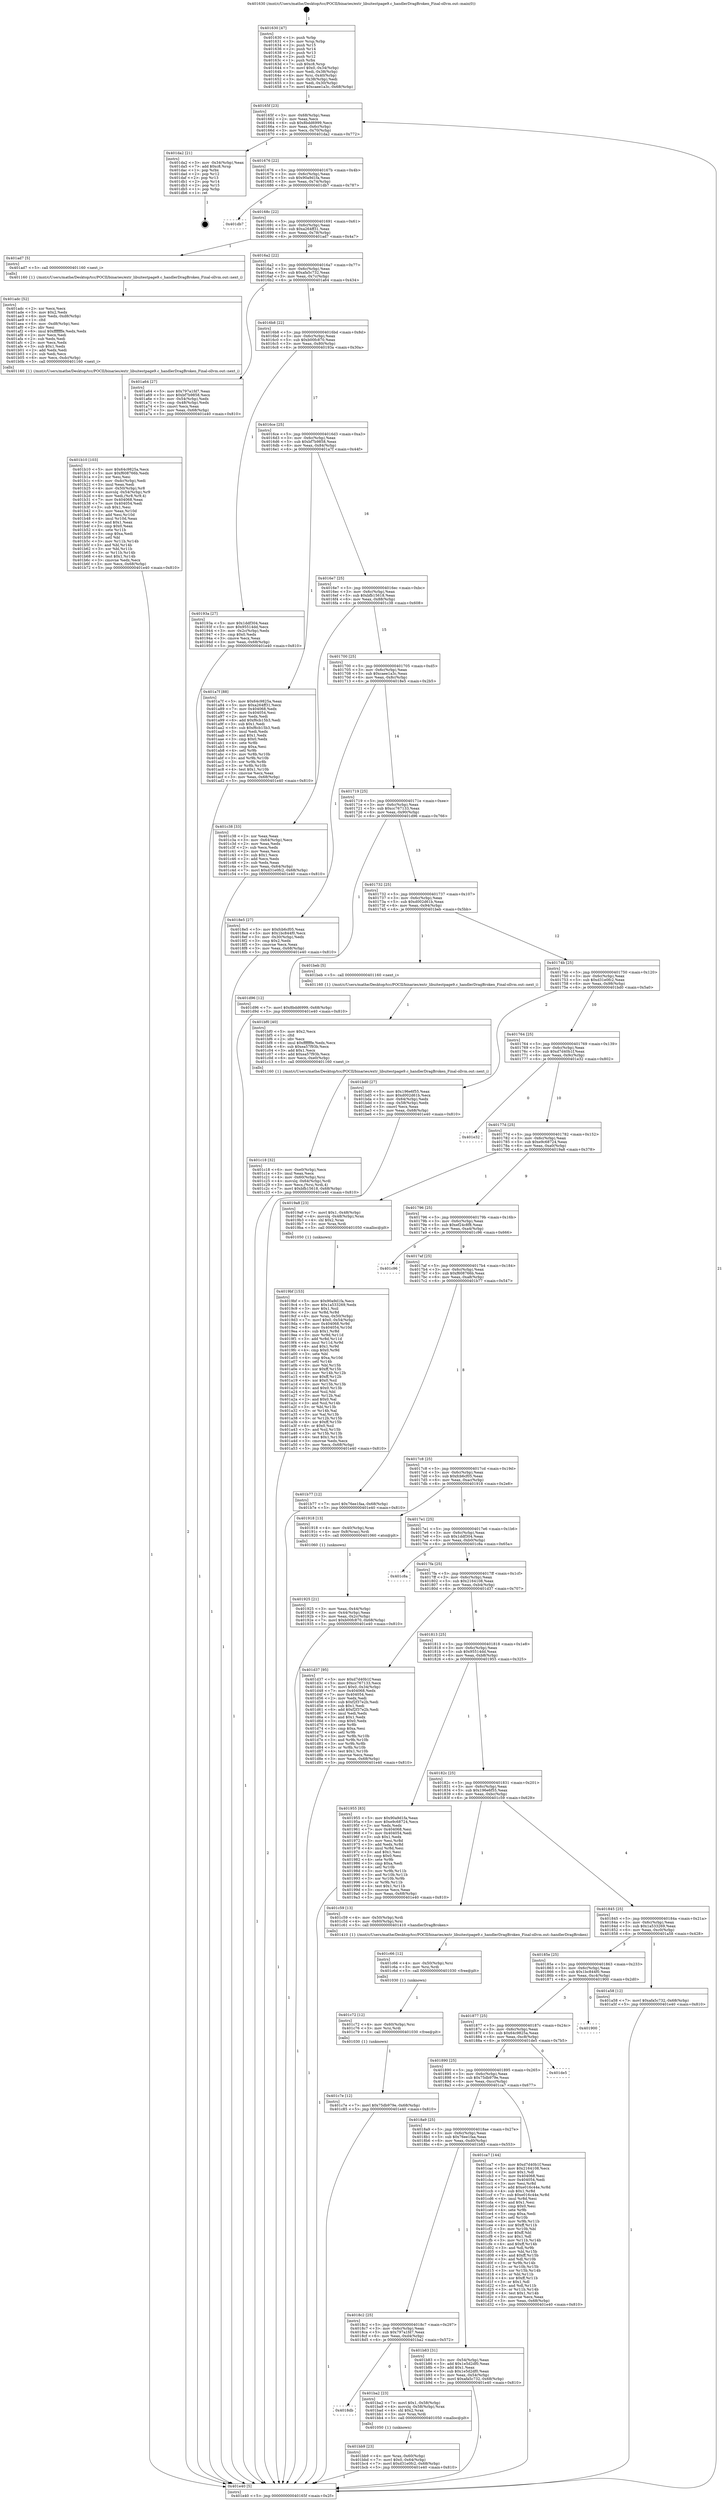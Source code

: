 digraph "0x401630" {
  label = "0x401630 (/mnt/c/Users/mathe/Desktop/tcc/POCII/binaries/extr_libuitestpage9.c_handlerDragBroken_Final-ollvm.out::main(0))"
  labelloc = "t"
  node[shape=record]

  Entry [label="",width=0.3,height=0.3,shape=circle,fillcolor=black,style=filled]
  "0x40165f" [label="{
     0x40165f [23]\l
     | [instrs]\l
     &nbsp;&nbsp;0x40165f \<+3\>: mov -0x68(%rbp),%eax\l
     &nbsp;&nbsp;0x401662 \<+2\>: mov %eax,%ecx\l
     &nbsp;&nbsp;0x401664 \<+6\>: sub $0x8bdd6999,%ecx\l
     &nbsp;&nbsp;0x40166a \<+3\>: mov %eax,-0x6c(%rbp)\l
     &nbsp;&nbsp;0x40166d \<+3\>: mov %ecx,-0x70(%rbp)\l
     &nbsp;&nbsp;0x401670 \<+6\>: je 0000000000401da2 \<main+0x772\>\l
  }"]
  "0x401da2" [label="{
     0x401da2 [21]\l
     | [instrs]\l
     &nbsp;&nbsp;0x401da2 \<+3\>: mov -0x34(%rbp),%eax\l
     &nbsp;&nbsp;0x401da5 \<+7\>: add $0xc8,%rsp\l
     &nbsp;&nbsp;0x401dac \<+1\>: pop %rbx\l
     &nbsp;&nbsp;0x401dad \<+2\>: pop %r12\l
     &nbsp;&nbsp;0x401daf \<+2\>: pop %r13\l
     &nbsp;&nbsp;0x401db1 \<+2\>: pop %r14\l
     &nbsp;&nbsp;0x401db3 \<+2\>: pop %r15\l
     &nbsp;&nbsp;0x401db5 \<+1\>: pop %rbp\l
     &nbsp;&nbsp;0x401db6 \<+1\>: ret\l
  }"]
  "0x401676" [label="{
     0x401676 [22]\l
     | [instrs]\l
     &nbsp;&nbsp;0x401676 \<+5\>: jmp 000000000040167b \<main+0x4b\>\l
     &nbsp;&nbsp;0x40167b \<+3\>: mov -0x6c(%rbp),%eax\l
     &nbsp;&nbsp;0x40167e \<+5\>: sub $0x90a9d1fa,%eax\l
     &nbsp;&nbsp;0x401683 \<+3\>: mov %eax,-0x74(%rbp)\l
     &nbsp;&nbsp;0x401686 \<+6\>: je 0000000000401db7 \<main+0x787\>\l
  }"]
  Exit [label="",width=0.3,height=0.3,shape=circle,fillcolor=black,style=filled,peripheries=2]
  "0x401db7" [label="{
     0x401db7\l
  }", style=dashed]
  "0x40168c" [label="{
     0x40168c [22]\l
     | [instrs]\l
     &nbsp;&nbsp;0x40168c \<+5\>: jmp 0000000000401691 \<main+0x61\>\l
     &nbsp;&nbsp;0x401691 \<+3\>: mov -0x6c(%rbp),%eax\l
     &nbsp;&nbsp;0x401694 \<+5\>: sub $0xa264ff31,%eax\l
     &nbsp;&nbsp;0x401699 \<+3\>: mov %eax,-0x78(%rbp)\l
     &nbsp;&nbsp;0x40169c \<+6\>: je 0000000000401ad7 \<main+0x4a7\>\l
  }"]
  "0x401c7e" [label="{
     0x401c7e [12]\l
     | [instrs]\l
     &nbsp;&nbsp;0x401c7e \<+7\>: movl $0x75db979e,-0x68(%rbp)\l
     &nbsp;&nbsp;0x401c85 \<+5\>: jmp 0000000000401e40 \<main+0x810\>\l
  }"]
  "0x401ad7" [label="{
     0x401ad7 [5]\l
     | [instrs]\l
     &nbsp;&nbsp;0x401ad7 \<+5\>: call 0000000000401160 \<next_i\>\l
     | [calls]\l
     &nbsp;&nbsp;0x401160 \{1\} (/mnt/c/Users/mathe/Desktop/tcc/POCII/binaries/extr_libuitestpage9.c_handlerDragBroken_Final-ollvm.out::next_i)\l
  }"]
  "0x4016a2" [label="{
     0x4016a2 [22]\l
     | [instrs]\l
     &nbsp;&nbsp;0x4016a2 \<+5\>: jmp 00000000004016a7 \<main+0x77\>\l
     &nbsp;&nbsp;0x4016a7 \<+3\>: mov -0x6c(%rbp),%eax\l
     &nbsp;&nbsp;0x4016aa \<+5\>: sub $0xafa5c732,%eax\l
     &nbsp;&nbsp;0x4016af \<+3\>: mov %eax,-0x7c(%rbp)\l
     &nbsp;&nbsp;0x4016b2 \<+6\>: je 0000000000401a64 \<main+0x434\>\l
  }"]
  "0x401c72" [label="{
     0x401c72 [12]\l
     | [instrs]\l
     &nbsp;&nbsp;0x401c72 \<+4\>: mov -0x60(%rbp),%rsi\l
     &nbsp;&nbsp;0x401c76 \<+3\>: mov %rsi,%rdi\l
     &nbsp;&nbsp;0x401c79 \<+5\>: call 0000000000401030 \<free@plt\>\l
     | [calls]\l
     &nbsp;&nbsp;0x401030 \{1\} (unknown)\l
  }"]
  "0x401a64" [label="{
     0x401a64 [27]\l
     | [instrs]\l
     &nbsp;&nbsp;0x401a64 \<+5\>: mov $0x797a1fd7,%eax\l
     &nbsp;&nbsp;0x401a69 \<+5\>: mov $0xbf7b9858,%ecx\l
     &nbsp;&nbsp;0x401a6e \<+3\>: mov -0x54(%rbp),%edx\l
     &nbsp;&nbsp;0x401a71 \<+3\>: cmp -0x48(%rbp),%edx\l
     &nbsp;&nbsp;0x401a74 \<+3\>: cmovl %ecx,%eax\l
     &nbsp;&nbsp;0x401a77 \<+3\>: mov %eax,-0x68(%rbp)\l
     &nbsp;&nbsp;0x401a7a \<+5\>: jmp 0000000000401e40 \<main+0x810\>\l
  }"]
  "0x4016b8" [label="{
     0x4016b8 [22]\l
     | [instrs]\l
     &nbsp;&nbsp;0x4016b8 \<+5\>: jmp 00000000004016bd \<main+0x8d\>\l
     &nbsp;&nbsp;0x4016bd \<+3\>: mov -0x6c(%rbp),%eax\l
     &nbsp;&nbsp;0x4016c0 \<+5\>: sub $0xb00fc870,%eax\l
     &nbsp;&nbsp;0x4016c5 \<+3\>: mov %eax,-0x80(%rbp)\l
     &nbsp;&nbsp;0x4016c8 \<+6\>: je 000000000040193a \<main+0x30a\>\l
  }"]
  "0x401c66" [label="{
     0x401c66 [12]\l
     | [instrs]\l
     &nbsp;&nbsp;0x401c66 \<+4\>: mov -0x50(%rbp),%rsi\l
     &nbsp;&nbsp;0x401c6a \<+3\>: mov %rsi,%rdi\l
     &nbsp;&nbsp;0x401c6d \<+5\>: call 0000000000401030 \<free@plt\>\l
     | [calls]\l
     &nbsp;&nbsp;0x401030 \{1\} (unknown)\l
  }"]
  "0x40193a" [label="{
     0x40193a [27]\l
     | [instrs]\l
     &nbsp;&nbsp;0x40193a \<+5\>: mov $0x1ddf304,%eax\l
     &nbsp;&nbsp;0x40193f \<+5\>: mov $0x95514dd,%ecx\l
     &nbsp;&nbsp;0x401944 \<+3\>: mov -0x2c(%rbp),%edx\l
     &nbsp;&nbsp;0x401947 \<+3\>: cmp $0x0,%edx\l
     &nbsp;&nbsp;0x40194a \<+3\>: cmove %ecx,%eax\l
     &nbsp;&nbsp;0x40194d \<+3\>: mov %eax,-0x68(%rbp)\l
     &nbsp;&nbsp;0x401950 \<+5\>: jmp 0000000000401e40 \<main+0x810\>\l
  }"]
  "0x4016ce" [label="{
     0x4016ce [25]\l
     | [instrs]\l
     &nbsp;&nbsp;0x4016ce \<+5\>: jmp 00000000004016d3 \<main+0xa3\>\l
     &nbsp;&nbsp;0x4016d3 \<+3\>: mov -0x6c(%rbp),%eax\l
     &nbsp;&nbsp;0x4016d6 \<+5\>: sub $0xbf7b9858,%eax\l
     &nbsp;&nbsp;0x4016db \<+6\>: mov %eax,-0x84(%rbp)\l
     &nbsp;&nbsp;0x4016e1 \<+6\>: je 0000000000401a7f \<main+0x44f\>\l
  }"]
  "0x401c18" [label="{
     0x401c18 [32]\l
     | [instrs]\l
     &nbsp;&nbsp;0x401c18 \<+6\>: mov -0xe0(%rbp),%ecx\l
     &nbsp;&nbsp;0x401c1e \<+3\>: imul %eax,%ecx\l
     &nbsp;&nbsp;0x401c21 \<+4\>: mov -0x60(%rbp),%rsi\l
     &nbsp;&nbsp;0x401c25 \<+4\>: movslq -0x64(%rbp),%rdi\l
     &nbsp;&nbsp;0x401c29 \<+3\>: mov %ecx,(%rsi,%rdi,4)\l
     &nbsp;&nbsp;0x401c2c \<+7\>: movl $0xbfb15618,-0x68(%rbp)\l
     &nbsp;&nbsp;0x401c33 \<+5\>: jmp 0000000000401e40 \<main+0x810\>\l
  }"]
  "0x401a7f" [label="{
     0x401a7f [88]\l
     | [instrs]\l
     &nbsp;&nbsp;0x401a7f \<+5\>: mov $0x64c9825a,%eax\l
     &nbsp;&nbsp;0x401a84 \<+5\>: mov $0xa264ff31,%ecx\l
     &nbsp;&nbsp;0x401a89 \<+7\>: mov 0x404068,%edx\l
     &nbsp;&nbsp;0x401a90 \<+7\>: mov 0x404054,%esi\l
     &nbsp;&nbsp;0x401a97 \<+2\>: mov %edx,%edi\l
     &nbsp;&nbsp;0x401a99 \<+6\>: add $0xf6cb15b3,%edi\l
     &nbsp;&nbsp;0x401a9f \<+3\>: sub $0x1,%edi\l
     &nbsp;&nbsp;0x401aa2 \<+6\>: sub $0xf6cb15b3,%edi\l
     &nbsp;&nbsp;0x401aa8 \<+3\>: imul %edi,%edx\l
     &nbsp;&nbsp;0x401aab \<+3\>: and $0x1,%edx\l
     &nbsp;&nbsp;0x401aae \<+3\>: cmp $0x0,%edx\l
     &nbsp;&nbsp;0x401ab1 \<+4\>: sete %r8b\l
     &nbsp;&nbsp;0x401ab5 \<+3\>: cmp $0xa,%esi\l
     &nbsp;&nbsp;0x401ab8 \<+4\>: setl %r9b\l
     &nbsp;&nbsp;0x401abc \<+3\>: mov %r8b,%r10b\l
     &nbsp;&nbsp;0x401abf \<+3\>: and %r9b,%r10b\l
     &nbsp;&nbsp;0x401ac2 \<+3\>: xor %r9b,%r8b\l
     &nbsp;&nbsp;0x401ac5 \<+3\>: or %r8b,%r10b\l
     &nbsp;&nbsp;0x401ac8 \<+4\>: test $0x1,%r10b\l
     &nbsp;&nbsp;0x401acc \<+3\>: cmovne %ecx,%eax\l
     &nbsp;&nbsp;0x401acf \<+3\>: mov %eax,-0x68(%rbp)\l
     &nbsp;&nbsp;0x401ad2 \<+5\>: jmp 0000000000401e40 \<main+0x810\>\l
  }"]
  "0x4016e7" [label="{
     0x4016e7 [25]\l
     | [instrs]\l
     &nbsp;&nbsp;0x4016e7 \<+5\>: jmp 00000000004016ec \<main+0xbc\>\l
     &nbsp;&nbsp;0x4016ec \<+3\>: mov -0x6c(%rbp),%eax\l
     &nbsp;&nbsp;0x4016ef \<+5\>: sub $0xbfb15618,%eax\l
     &nbsp;&nbsp;0x4016f4 \<+6\>: mov %eax,-0x88(%rbp)\l
     &nbsp;&nbsp;0x4016fa \<+6\>: je 0000000000401c38 \<main+0x608\>\l
  }"]
  "0x401bf0" [label="{
     0x401bf0 [40]\l
     | [instrs]\l
     &nbsp;&nbsp;0x401bf0 \<+5\>: mov $0x2,%ecx\l
     &nbsp;&nbsp;0x401bf5 \<+1\>: cltd\l
     &nbsp;&nbsp;0x401bf6 \<+2\>: idiv %ecx\l
     &nbsp;&nbsp;0x401bf8 \<+6\>: imul $0xfffffffe,%edx,%ecx\l
     &nbsp;&nbsp;0x401bfe \<+6\>: sub $0xea57f93b,%ecx\l
     &nbsp;&nbsp;0x401c04 \<+3\>: add $0x1,%ecx\l
     &nbsp;&nbsp;0x401c07 \<+6\>: add $0xea57f93b,%ecx\l
     &nbsp;&nbsp;0x401c0d \<+6\>: mov %ecx,-0xe0(%rbp)\l
     &nbsp;&nbsp;0x401c13 \<+5\>: call 0000000000401160 \<next_i\>\l
     | [calls]\l
     &nbsp;&nbsp;0x401160 \{1\} (/mnt/c/Users/mathe/Desktop/tcc/POCII/binaries/extr_libuitestpage9.c_handlerDragBroken_Final-ollvm.out::next_i)\l
  }"]
  "0x401c38" [label="{
     0x401c38 [33]\l
     | [instrs]\l
     &nbsp;&nbsp;0x401c38 \<+2\>: xor %eax,%eax\l
     &nbsp;&nbsp;0x401c3a \<+3\>: mov -0x64(%rbp),%ecx\l
     &nbsp;&nbsp;0x401c3d \<+2\>: mov %eax,%edx\l
     &nbsp;&nbsp;0x401c3f \<+2\>: sub %ecx,%edx\l
     &nbsp;&nbsp;0x401c41 \<+2\>: mov %eax,%ecx\l
     &nbsp;&nbsp;0x401c43 \<+3\>: sub $0x1,%ecx\l
     &nbsp;&nbsp;0x401c46 \<+2\>: add %ecx,%edx\l
     &nbsp;&nbsp;0x401c48 \<+2\>: sub %edx,%eax\l
     &nbsp;&nbsp;0x401c4a \<+3\>: mov %eax,-0x64(%rbp)\l
     &nbsp;&nbsp;0x401c4d \<+7\>: movl $0xd31e0fc2,-0x68(%rbp)\l
     &nbsp;&nbsp;0x401c54 \<+5\>: jmp 0000000000401e40 \<main+0x810\>\l
  }"]
  "0x401700" [label="{
     0x401700 [25]\l
     | [instrs]\l
     &nbsp;&nbsp;0x401700 \<+5\>: jmp 0000000000401705 \<main+0xd5\>\l
     &nbsp;&nbsp;0x401705 \<+3\>: mov -0x6c(%rbp),%eax\l
     &nbsp;&nbsp;0x401708 \<+5\>: sub $0xcaee1a3c,%eax\l
     &nbsp;&nbsp;0x40170d \<+6\>: mov %eax,-0x8c(%rbp)\l
     &nbsp;&nbsp;0x401713 \<+6\>: je 00000000004018e5 \<main+0x2b5\>\l
  }"]
  "0x401bb9" [label="{
     0x401bb9 [23]\l
     | [instrs]\l
     &nbsp;&nbsp;0x401bb9 \<+4\>: mov %rax,-0x60(%rbp)\l
     &nbsp;&nbsp;0x401bbd \<+7\>: movl $0x0,-0x64(%rbp)\l
     &nbsp;&nbsp;0x401bc4 \<+7\>: movl $0xd31e0fc2,-0x68(%rbp)\l
     &nbsp;&nbsp;0x401bcb \<+5\>: jmp 0000000000401e40 \<main+0x810\>\l
  }"]
  "0x4018e5" [label="{
     0x4018e5 [27]\l
     | [instrs]\l
     &nbsp;&nbsp;0x4018e5 \<+5\>: mov $0xfcb6cf05,%eax\l
     &nbsp;&nbsp;0x4018ea \<+5\>: mov $0x1bc844f0,%ecx\l
     &nbsp;&nbsp;0x4018ef \<+3\>: mov -0x30(%rbp),%edx\l
     &nbsp;&nbsp;0x4018f2 \<+3\>: cmp $0x2,%edx\l
     &nbsp;&nbsp;0x4018f5 \<+3\>: cmovne %ecx,%eax\l
     &nbsp;&nbsp;0x4018f8 \<+3\>: mov %eax,-0x68(%rbp)\l
     &nbsp;&nbsp;0x4018fb \<+5\>: jmp 0000000000401e40 \<main+0x810\>\l
  }"]
  "0x401719" [label="{
     0x401719 [25]\l
     | [instrs]\l
     &nbsp;&nbsp;0x401719 \<+5\>: jmp 000000000040171e \<main+0xee\>\l
     &nbsp;&nbsp;0x40171e \<+3\>: mov -0x6c(%rbp),%eax\l
     &nbsp;&nbsp;0x401721 \<+5\>: sub $0xcc767133,%eax\l
     &nbsp;&nbsp;0x401726 \<+6\>: mov %eax,-0x90(%rbp)\l
     &nbsp;&nbsp;0x40172c \<+6\>: je 0000000000401d96 \<main+0x766\>\l
  }"]
  "0x401e40" [label="{
     0x401e40 [5]\l
     | [instrs]\l
     &nbsp;&nbsp;0x401e40 \<+5\>: jmp 000000000040165f \<main+0x2f\>\l
  }"]
  "0x401630" [label="{
     0x401630 [47]\l
     | [instrs]\l
     &nbsp;&nbsp;0x401630 \<+1\>: push %rbp\l
     &nbsp;&nbsp;0x401631 \<+3\>: mov %rsp,%rbp\l
     &nbsp;&nbsp;0x401634 \<+2\>: push %r15\l
     &nbsp;&nbsp;0x401636 \<+2\>: push %r14\l
     &nbsp;&nbsp;0x401638 \<+2\>: push %r13\l
     &nbsp;&nbsp;0x40163a \<+2\>: push %r12\l
     &nbsp;&nbsp;0x40163c \<+1\>: push %rbx\l
     &nbsp;&nbsp;0x40163d \<+7\>: sub $0xc8,%rsp\l
     &nbsp;&nbsp;0x401644 \<+7\>: movl $0x0,-0x34(%rbp)\l
     &nbsp;&nbsp;0x40164b \<+3\>: mov %edi,-0x38(%rbp)\l
     &nbsp;&nbsp;0x40164e \<+4\>: mov %rsi,-0x40(%rbp)\l
     &nbsp;&nbsp;0x401652 \<+3\>: mov -0x38(%rbp),%edi\l
     &nbsp;&nbsp;0x401655 \<+3\>: mov %edi,-0x30(%rbp)\l
     &nbsp;&nbsp;0x401658 \<+7\>: movl $0xcaee1a3c,-0x68(%rbp)\l
  }"]
  "0x4018db" [label="{
     0x4018db\l
  }", style=dashed]
  "0x401d96" [label="{
     0x401d96 [12]\l
     | [instrs]\l
     &nbsp;&nbsp;0x401d96 \<+7\>: movl $0x8bdd6999,-0x68(%rbp)\l
     &nbsp;&nbsp;0x401d9d \<+5\>: jmp 0000000000401e40 \<main+0x810\>\l
  }"]
  "0x401732" [label="{
     0x401732 [25]\l
     | [instrs]\l
     &nbsp;&nbsp;0x401732 \<+5\>: jmp 0000000000401737 \<main+0x107\>\l
     &nbsp;&nbsp;0x401737 \<+3\>: mov -0x6c(%rbp),%eax\l
     &nbsp;&nbsp;0x40173a \<+5\>: sub $0xd002d61b,%eax\l
     &nbsp;&nbsp;0x40173f \<+6\>: mov %eax,-0x94(%rbp)\l
     &nbsp;&nbsp;0x401745 \<+6\>: je 0000000000401beb \<main+0x5bb\>\l
  }"]
  "0x401ba2" [label="{
     0x401ba2 [23]\l
     | [instrs]\l
     &nbsp;&nbsp;0x401ba2 \<+7\>: movl $0x1,-0x58(%rbp)\l
     &nbsp;&nbsp;0x401ba9 \<+4\>: movslq -0x58(%rbp),%rax\l
     &nbsp;&nbsp;0x401bad \<+4\>: shl $0x2,%rax\l
     &nbsp;&nbsp;0x401bb1 \<+3\>: mov %rax,%rdi\l
     &nbsp;&nbsp;0x401bb4 \<+5\>: call 0000000000401050 \<malloc@plt\>\l
     | [calls]\l
     &nbsp;&nbsp;0x401050 \{1\} (unknown)\l
  }"]
  "0x401beb" [label="{
     0x401beb [5]\l
     | [instrs]\l
     &nbsp;&nbsp;0x401beb \<+5\>: call 0000000000401160 \<next_i\>\l
     | [calls]\l
     &nbsp;&nbsp;0x401160 \{1\} (/mnt/c/Users/mathe/Desktop/tcc/POCII/binaries/extr_libuitestpage9.c_handlerDragBroken_Final-ollvm.out::next_i)\l
  }"]
  "0x40174b" [label="{
     0x40174b [25]\l
     | [instrs]\l
     &nbsp;&nbsp;0x40174b \<+5\>: jmp 0000000000401750 \<main+0x120\>\l
     &nbsp;&nbsp;0x401750 \<+3\>: mov -0x6c(%rbp),%eax\l
     &nbsp;&nbsp;0x401753 \<+5\>: sub $0xd31e0fc2,%eax\l
     &nbsp;&nbsp;0x401758 \<+6\>: mov %eax,-0x98(%rbp)\l
     &nbsp;&nbsp;0x40175e \<+6\>: je 0000000000401bd0 \<main+0x5a0\>\l
  }"]
  "0x4018c2" [label="{
     0x4018c2 [25]\l
     | [instrs]\l
     &nbsp;&nbsp;0x4018c2 \<+5\>: jmp 00000000004018c7 \<main+0x297\>\l
     &nbsp;&nbsp;0x4018c7 \<+3\>: mov -0x6c(%rbp),%eax\l
     &nbsp;&nbsp;0x4018ca \<+5\>: sub $0x797a1fd7,%eax\l
     &nbsp;&nbsp;0x4018cf \<+6\>: mov %eax,-0xd4(%rbp)\l
     &nbsp;&nbsp;0x4018d5 \<+6\>: je 0000000000401ba2 \<main+0x572\>\l
  }"]
  "0x401bd0" [label="{
     0x401bd0 [27]\l
     | [instrs]\l
     &nbsp;&nbsp;0x401bd0 \<+5\>: mov $0x196e6f55,%eax\l
     &nbsp;&nbsp;0x401bd5 \<+5\>: mov $0xd002d61b,%ecx\l
     &nbsp;&nbsp;0x401bda \<+3\>: mov -0x64(%rbp),%edx\l
     &nbsp;&nbsp;0x401bdd \<+3\>: cmp -0x58(%rbp),%edx\l
     &nbsp;&nbsp;0x401be0 \<+3\>: cmovl %ecx,%eax\l
     &nbsp;&nbsp;0x401be3 \<+3\>: mov %eax,-0x68(%rbp)\l
     &nbsp;&nbsp;0x401be6 \<+5\>: jmp 0000000000401e40 \<main+0x810\>\l
  }"]
  "0x401764" [label="{
     0x401764 [25]\l
     | [instrs]\l
     &nbsp;&nbsp;0x401764 \<+5\>: jmp 0000000000401769 \<main+0x139\>\l
     &nbsp;&nbsp;0x401769 \<+3\>: mov -0x6c(%rbp),%eax\l
     &nbsp;&nbsp;0x40176c \<+5\>: sub $0xd7d40b1f,%eax\l
     &nbsp;&nbsp;0x401771 \<+6\>: mov %eax,-0x9c(%rbp)\l
     &nbsp;&nbsp;0x401777 \<+6\>: je 0000000000401e32 \<main+0x802\>\l
  }"]
  "0x401b83" [label="{
     0x401b83 [31]\l
     | [instrs]\l
     &nbsp;&nbsp;0x401b83 \<+3\>: mov -0x54(%rbp),%eax\l
     &nbsp;&nbsp;0x401b86 \<+5\>: add $0x1e5d2df0,%eax\l
     &nbsp;&nbsp;0x401b8b \<+3\>: add $0x1,%eax\l
     &nbsp;&nbsp;0x401b8e \<+5\>: sub $0x1e5d2df0,%eax\l
     &nbsp;&nbsp;0x401b93 \<+3\>: mov %eax,-0x54(%rbp)\l
     &nbsp;&nbsp;0x401b96 \<+7\>: movl $0xafa5c732,-0x68(%rbp)\l
     &nbsp;&nbsp;0x401b9d \<+5\>: jmp 0000000000401e40 \<main+0x810\>\l
  }"]
  "0x401e32" [label="{
     0x401e32\l
  }", style=dashed]
  "0x40177d" [label="{
     0x40177d [25]\l
     | [instrs]\l
     &nbsp;&nbsp;0x40177d \<+5\>: jmp 0000000000401782 \<main+0x152\>\l
     &nbsp;&nbsp;0x401782 \<+3\>: mov -0x6c(%rbp),%eax\l
     &nbsp;&nbsp;0x401785 \<+5\>: sub $0xe9c68724,%eax\l
     &nbsp;&nbsp;0x40178a \<+6\>: mov %eax,-0xa0(%rbp)\l
     &nbsp;&nbsp;0x401790 \<+6\>: je 00000000004019a8 \<main+0x378\>\l
  }"]
  "0x4018a9" [label="{
     0x4018a9 [25]\l
     | [instrs]\l
     &nbsp;&nbsp;0x4018a9 \<+5\>: jmp 00000000004018ae \<main+0x27e\>\l
     &nbsp;&nbsp;0x4018ae \<+3\>: mov -0x6c(%rbp),%eax\l
     &nbsp;&nbsp;0x4018b1 \<+5\>: sub $0x76ee1faa,%eax\l
     &nbsp;&nbsp;0x4018b6 \<+6\>: mov %eax,-0xd0(%rbp)\l
     &nbsp;&nbsp;0x4018bc \<+6\>: je 0000000000401b83 \<main+0x553\>\l
  }"]
  "0x4019a8" [label="{
     0x4019a8 [23]\l
     | [instrs]\l
     &nbsp;&nbsp;0x4019a8 \<+7\>: movl $0x1,-0x48(%rbp)\l
     &nbsp;&nbsp;0x4019af \<+4\>: movslq -0x48(%rbp),%rax\l
     &nbsp;&nbsp;0x4019b3 \<+4\>: shl $0x2,%rax\l
     &nbsp;&nbsp;0x4019b7 \<+3\>: mov %rax,%rdi\l
     &nbsp;&nbsp;0x4019ba \<+5\>: call 0000000000401050 \<malloc@plt\>\l
     | [calls]\l
     &nbsp;&nbsp;0x401050 \{1\} (unknown)\l
  }"]
  "0x401796" [label="{
     0x401796 [25]\l
     | [instrs]\l
     &nbsp;&nbsp;0x401796 \<+5\>: jmp 000000000040179b \<main+0x16b\>\l
     &nbsp;&nbsp;0x40179b \<+3\>: mov -0x6c(%rbp),%eax\l
     &nbsp;&nbsp;0x40179e \<+5\>: sub $0xef24c8f8,%eax\l
     &nbsp;&nbsp;0x4017a3 \<+6\>: mov %eax,-0xa4(%rbp)\l
     &nbsp;&nbsp;0x4017a9 \<+6\>: je 0000000000401c96 \<main+0x666\>\l
  }"]
  "0x401ca7" [label="{
     0x401ca7 [144]\l
     | [instrs]\l
     &nbsp;&nbsp;0x401ca7 \<+5\>: mov $0xd7d40b1f,%eax\l
     &nbsp;&nbsp;0x401cac \<+5\>: mov $0x2164108,%ecx\l
     &nbsp;&nbsp;0x401cb1 \<+2\>: mov $0x1,%dl\l
     &nbsp;&nbsp;0x401cb3 \<+7\>: mov 0x404068,%esi\l
     &nbsp;&nbsp;0x401cba \<+7\>: mov 0x404054,%edi\l
     &nbsp;&nbsp;0x401cc1 \<+3\>: mov %esi,%r8d\l
     &nbsp;&nbsp;0x401cc4 \<+7\>: add $0xe016c44e,%r8d\l
     &nbsp;&nbsp;0x401ccb \<+4\>: sub $0x1,%r8d\l
     &nbsp;&nbsp;0x401ccf \<+7\>: sub $0xe016c44e,%r8d\l
     &nbsp;&nbsp;0x401cd6 \<+4\>: imul %r8d,%esi\l
     &nbsp;&nbsp;0x401cda \<+3\>: and $0x1,%esi\l
     &nbsp;&nbsp;0x401cdd \<+3\>: cmp $0x0,%esi\l
     &nbsp;&nbsp;0x401ce0 \<+4\>: sete %r9b\l
     &nbsp;&nbsp;0x401ce4 \<+3\>: cmp $0xa,%edi\l
     &nbsp;&nbsp;0x401ce7 \<+4\>: setl %r10b\l
     &nbsp;&nbsp;0x401ceb \<+3\>: mov %r9b,%r11b\l
     &nbsp;&nbsp;0x401cee \<+4\>: xor $0xff,%r11b\l
     &nbsp;&nbsp;0x401cf2 \<+3\>: mov %r10b,%bl\l
     &nbsp;&nbsp;0x401cf5 \<+3\>: xor $0xff,%bl\l
     &nbsp;&nbsp;0x401cf8 \<+3\>: xor $0x1,%dl\l
     &nbsp;&nbsp;0x401cfb \<+3\>: mov %r11b,%r14b\l
     &nbsp;&nbsp;0x401cfe \<+4\>: and $0xff,%r14b\l
     &nbsp;&nbsp;0x401d02 \<+3\>: and %dl,%r9b\l
     &nbsp;&nbsp;0x401d05 \<+3\>: mov %bl,%r15b\l
     &nbsp;&nbsp;0x401d08 \<+4\>: and $0xff,%r15b\l
     &nbsp;&nbsp;0x401d0c \<+3\>: and %dl,%r10b\l
     &nbsp;&nbsp;0x401d0f \<+3\>: or %r9b,%r14b\l
     &nbsp;&nbsp;0x401d12 \<+3\>: or %r10b,%r15b\l
     &nbsp;&nbsp;0x401d15 \<+3\>: xor %r15b,%r14b\l
     &nbsp;&nbsp;0x401d18 \<+3\>: or %bl,%r11b\l
     &nbsp;&nbsp;0x401d1b \<+4\>: xor $0xff,%r11b\l
     &nbsp;&nbsp;0x401d1f \<+3\>: or $0x1,%dl\l
     &nbsp;&nbsp;0x401d22 \<+3\>: and %dl,%r11b\l
     &nbsp;&nbsp;0x401d25 \<+3\>: or %r11b,%r14b\l
     &nbsp;&nbsp;0x401d28 \<+4\>: test $0x1,%r14b\l
     &nbsp;&nbsp;0x401d2c \<+3\>: cmovne %ecx,%eax\l
     &nbsp;&nbsp;0x401d2f \<+3\>: mov %eax,-0x68(%rbp)\l
     &nbsp;&nbsp;0x401d32 \<+5\>: jmp 0000000000401e40 \<main+0x810\>\l
  }"]
  "0x401c96" [label="{
     0x401c96\l
  }", style=dashed]
  "0x4017af" [label="{
     0x4017af [25]\l
     | [instrs]\l
     &nbsp;&nbsp;0x4017af \<+5\>: jmp 00000000004017b4 \<main+0x184\>\l
     &nbsp;&nbsp;0x4017b4 \<+3\>: mov -0x6c(%rbp),%eax\l
     &nbsp;&nbsp;0x4017b7 \<+5\>: sub $0xf608766b,%eax\l
     &nbsp;&nbsp;0x4017bc \<+6\>: mov %eax,-0xa8(%rbp)\l
     &nbsp;&nbsp;0x4017c2 \<+6\>: je 0000000000401b77 \<main+0x547\>\l
  }"]
  "0x401890" [label="{
     0x401890 [25]\l
     | [instrs]\l
     &nbsp;&nbsp;0x401890 \<+5\>: jmp 0000000000401895 \<main+0x265\>\l
     &nbsp;&nbsp;0x401895 \<+3\>: mov -0x6c(%rbp),%eax\l
     &nbsp;&nbsp;0x401898 \<+5\>: sub $0x75db979e,%eax\l
     &nbsp;&nbsp;0x40189d \<+6\>: mov %eax,-0xcc(%rbp)\l
     &nbsp;&nbsp;0x4018a3 \<+6\>: je 0000000000401ca7 \<main+0x677\>\l
  }"]
  "0x401b77" [label="{
     0x401b77 [12]\l
     | [instrs]\l
     &nbsp;&nbsp;0x401b77 \<+7\>: movl $0x76ee1faa,-0x68(%rbp)\l
     &nbsp;&nbsp;0x401b7e \<+5\>: jmp 0000000000401e40 \<main+0x810\>\l
  }"]
  "0x4017c8" [label="{
     0x4017c8 [25]\l
     | [instrs]\l
     &nbsp;&nbsp;0x4017c8 \<+5\>: jmp 00000000004017cd \<main+0x19d\>\l
     &nbsp;&nbsp;0x4017cd \<+3\>: mov -0x6c(%rbp),%eax\l
     &nbsp;&nbsp;0x4017d0 \<+5\>: sub $0xfcb6cf05,%eax\l
     &nbsp;&nbsp;0x4017d5 \<+6\>: mov %eax,-0xac(%rbp)\l
     &nbsp;&nbsp;0x4017db \<+6\>: je 0000000000401918 \<main+0x2e8\>\l
  }"]
  "0x401de5" [label="{
     0x401de5\l
  }", style=dashed]
  "0x401918" [label="{
     0x401918 [13]\l
     | [instrs]\l
     &nbsp;&nbsp;0x401918 \<+4\>: mov -0x40(%rbp),%rax\l
     &nbsp;&nbsp;0x40191c \<+4\>: mov 0x8(%rax),%rdi\l
     &nbsp;&nbsp;0x401920 \<+5\>: call 0000000000401060 \<atoi@plt\>\l
     | [calls]\l
     &nbsp;&nbsp;0x401060 \{1\} (unknown)\l
  }"]
  "0x4017e1" [label="{
     0x4017e1 [25]\l
     | [instrs]\l
     &nbsp;&nbsp;0x4017e1 \<+5\>: jmp 00000000004017e6 \<main+0x1b6\>\l
     &nbsp;&nbsp;0x4017e6 \<+3\>: mov -0x6c(%rbp),%eax\l
     &nbsp;&nbsp;0x4017e9 \<+5\>: sub $0x1ddf304,%eax\l
     &nbsp;&nbsp;0x4017ee \<+6\>: mov %eax,-0xb0(%rbp)\l
     &nbsp;&nbsp;0x4017f4 \<+6\>: je 0000000000401c8a \<main+0x65a\>\l
  }"]
  "0x401925" [label="{
     0x401925 [21]\l
     | [instrs]\l
     &nbsp;&nbsp;0x401925 \<+3\>: mov %eax,-0x44(%rbp)\l
     &nbsp;&nbsp;0x401928 \<+3\>: mov -0x44(%rbp),%eax\l
     &nbsp;&nbsp;0x40192b \<+3\>: mov %eax,-0x2c(%rbp)\l
     &nbsp;&nbsp;0x40192e \<+7\>: movl $0xb00fc870,-0x68(%rbp)\l
     &nbsp;&nbsp;0x401935 \<+5\>: jmp 0000000000401e40 \<main+0x810\>\l
  }"]
  "0x401877" [label="{
     0x401877 [25]\l
     | [instrs]\l
     &nbsp;&nbsp;0x401877 \<+5\>: jmp 000000000040187c \<main+0x24c\>\l
     &nbsp;&nbsp;0x40187c \<+3\>: mov -0x6c(%rbp),%eax\l
     &nbsp;&nbsp;0x40187f \<+5\>: sub $0x64c9825a,%eax\l
     &nbsp;&nbsp;0x401884 \<+6\>: mov %eax,-0xc8(%rbp)\l
     &nbsp;&nbsp;0x40188a \<+6\>: je 0000000000401de5 \<main+0x7b5\>\l
  }"]
  "0x401c8a" [label="{
     0x401c8a\l
  }", style=dashed]
  "0x4017fa" [label="{
     0x4017fa [25]\l
     | [instrs]\l
     &nbsp;&nbsp;0x4017fa \<+5\>: jmp 00000000004017ff \<main+0x1cf\>\l
     &nbsp;&nbsp;0x4017ff \<+3\>: mov -0x6c(%rbp),%eax\l
     &nbsp;&nbsp;0x401802 \<+5\>: sub $0x2164108,%eax\l
     &nbsp;&nbsp;0x401807 \<+6\>: mov %eax,-0xb4(%rbp)\l
     &nbsp;&nbsp;0x40180d \<+6\>: je 0000000000401d37 \<main+0x707\>\l
  }"]
  "0x401900" [label="{
     0x401900\l
  }", style=dashed]
  "0x401d37" [label="{
     0x401d37 [95]\l
     | [instrs]\l
     &nbsp;&nbsp;0x401d37 \<+5\>: mov $0xd7d40b1f,%eax\l
     &nbsp;&nbsp;0x401d3c \<+5\>: mov $0xcc767133,%ecx\l
     &nbsp;&nbsp;0x401d41 \<+7\>: movl $0x0,-0x34(%rbp)\l
     &nbsp;&nbsp;0x401d48 \<+7\>: mov 0x404068,%edx\l
     &nbsp;&nbsp;0x401d4f \<+7\>: mov 0x404054,%esi\l
     &nbsp;&nbsp;0x401d56 \<+2\>: mov %edx,%edi\l
     &nbsp;&nbsp;0x401d58 \<+6\>: sub $0xf2f37e2b,%edi\l
     &nbsp;&nbsp;0x401d5e \<+3\>: sub $0x1,%edi\l
     &nbsp;&nbsp;0x401d61 \<+6\>: add $0xf2f37e2b,%edi\l
     &nbsp;&nbsp;0x401d67 \<+3\>: imul %edi,%edx\l
     &nbsp;&nbsp;0x401d6a \<+3\>: and $0x1,%edx\l
     &nbsp;&nbsp;0x401d6d \<+3\>: cmp $0x0,%edx\l
     &nbsp;&nbsp;0x401d70 \<+4\>: sete %r8b\l
     &nbsp;&nbsp;0x401d74 \<+3\>: cmp $0xa,%esi\l
     &nbsp;&nbsp;0x401d77 \<+4\>: setl %r9b\l
     &nbsp;&nbsp;0x401d7b \<+3\>: mov %r8b,%r10b\l
     &nbsp;&nbsp;0x401d7e \<+3\>: and %r9b,%r10b\l
     &nbsp;&nbsp;0x401d81 \<+3\>: xor %r9b,%r8b\l
     &nbsp;&nbsp;0x401d84 \<+3\>: or %r8b,%r10b\l
     &nbsp;&nbsp;0x401d87 \<+4\>: test $0x1,%r10b\l
     &nbsp;&nbsp;0x401d8b \<+3\>: cmovne %ecx,%eax\l
     &nbsp;&nbsp;0x401d8e \<+3\>: mov %eax,-0x68(%rbp)\l
     &nbsp;&nbsp;0x401d91 \<+5\>: jmp 0000000000401e40 \<main+0x810\>\l
  }"]
  "0x401813" [label="{
     0x401813 [25]\l
     | [instrs]\l
     &nbsp;&nbsp;0x401813 \<+5\>: jmp 0000000000401818 \<main+0x1e8\>\l
     &nbsp;&nbsp;0x401818 \<+3\>: mov -0x6c(%rbp),%eax\l
     &nbsp;&nbsp;0x40181b \<+5\>: sub $0x95514dd,%eax\l
     &nbsp;&nbsp;0x401820 \<+6\>: mov %eax,-0xb8(%rbp)\l
     &nbsp;&nbsp;0x401826 \<+6\>: je 0000000000401955 \<main+0x325\>\l
  }"]
  "0x401b10" [label="{
     0x401b10 [103]\l
     | [instrs]\l
     &nbsp;&nbsp;0x401b10 \<+5\>: mov $0x64c9825a,%ecx\l
     &nbsp;&nbsp;0x401b15 \<+5\>: mov $0xf608766b,%edx\l
     &nbsp;&nbsp;0x401b1a \<+2\>: xor %esi,%esi\l
     &nbsp;&nbsp;0x401b1c \<+6\>: mov -0xdc(%rbp),%edi\l
     &nbsp;&nbsp;0x401b22 \<+3\>: imul %eax,%edi\l
     &nbsp;&nbsp;0x401b25 \<+4\>: mov -0x50(%rbp),%r8\l
     &nbsp;&nbsp;0x401b29 \<+4\>: movslq -0x54(%rbp),%r9\l
     &nbsp;&nbsp;0x401b2d \<+4\>: mov %edi,(%r8,%r9,4)\l
     &nbsp;&nbsp;0x401b31 \<+7\>: mov 0x404068,%eax\l
     &nbsp;&nbsp;0x401b38 \<+7\>: mov 0x404054,%edi\l
     &nbsp;&nbsp;0x401b3f \<+3\>: sub $0x1,%esi\l
     &nbsp;&nbsp;0x401b42 \<+3\>: mov %eax,%r10d\l
     &nbsp;&nbsp;0x401b45 \<+3\>: add %esi,%r10d\l
     &nbsp;&nbsp;0x401b48 \<+4\>: imul %r10d,%eax\l
     &nbsp;&nbsp;0x401b4c \<+3\>: and $0x1,%eax\l
     &nbsp;&nbsp;0x401b4f \<+3\>: cmp $0x0,%eax\l
     &nbsp;&nbsp;0x401b52 \<+4\>: sete %r11b\l
     &nbsp;&nbsp;0x401b56 \<+3\>: cmp $0xa,%edi\l
     &nbsp;&nbsp;0x401b59 \<+3\>: setl %bl\l
     &nbsp;&nbsp;0x401b5c \<+3\>: mov %r11b,%r14b\l
     &nbsp;&nbsp;0x401b5f \<+3\>: and %bl,%r14b\l
     &nbsp;&nbsp;0x401b62 \<+3\>: xor %bl,%r11b\l
     &nbsp;&nbsp;0x401b65 \<+3\>: or %r11b,%r14b\l
     &nbsp;&nbsp;0x401b68 \<+4\>: test $0x1,%r14b\l
     &nbsp;&nbsp;0x401b6c \<+3\>: cmovne %edx,%ecx\l
     &nbsp;&nbsp;0x401b6f \<+3\>: mov %ecx,-0x68(%rbp)\l
     &nbsp;&nbsp;0x401b72 \<+5\>: jmp 0000000000401e40 \<main+0x810\>\l
  }"]
  "0x401955" [label="{
     0x401955 [83]\l
     | [instrs]\l
     &nbsp;&nbsp;0x401955 \<+5\>: mov $0x90a9d1fa,%eax\l
     &nbsp;&nbsp;0x40195a \<+5\>: mov $0xe9c68724,%ecx\l
     &nbsp;&nbsp;0x40195f \<+2\>: xor %edx,%edx\l
     &nbsp;&nbsp;0x401961 \<+7\>: mov 0x404068,%esi\l
     &nbsp;&nbsp;0x401968 \<+7\>: mov 0x404054,%edi\l
     &nbsp;&nbsp;0x40196f \<+3\>: sub $0x1,%edx\l
     &nbsp;&nbsp;0x401972 \<+3\>: mov %esi,%r8d\l
     &nbsp;&nbsp;0x401975 \<+3\>: add %edx,%r8d\l
     &nbsp;&nbsp;0x401978 \<+4\>: imul %r8d,%esi\l
     &nbsp;&nbsp;0x40197c \<+3\>: and $0x1,%esi\l
     &nbsp;&nbsp;0x40197f \<+3\>: cmp $0x0,%esi\l
     &nbsp;&nbsp;0x401982 \<+4\>: sete %r9b\l
     &nbsp;&nbsp;0x401986 \<+3\>: cmp $0xa,%edi\l
     &nbsp;&nbsp;0x401989 \<+4\>: setl %r10b\l
     &nbsp;&nbsp;0x40198d \<+3\>: mov %r9b,%r11b\l
     &nbsp;&nbsp;0x401990 \<+3\>: and %r10b,%r11b\l
     &nbsp;&nbsp;0x401993 \<+3\>: xor %r10b,%r9b\l
     &nbsp;&nbsp;0x401996 \<+3\>: or %r9b,%r11b\l
     &nbsp;&nbsp;0x401999 \<+4\>: test $0x1,%r11b\l
     &nbsp;&nbsp;0x40199d \<+3\>: cmovne %ecx,%eax\l
     &nbsp;&nbsp;0x4019a0 \<+3\>: mov %eax,-0x68(%rbp)\l
     &nbsp;&nbsp;0x4019a3 \<+5\>: jmp 0000000000401e40 \<main+0x810\>\l
  }"]
  "0x40182c" [label="{
     0x40182c [25]\l
     | [instrs]\l
     &nbsp;&nbsp;0x40182c \<+5\>: jmp 0000000000401831 \<main+0x201\>\l
     &nbsp;&nbsp;0x401831 \<+3\>: mov -0x6c(%rbp),%eax\l
     &nbsp;&nbsp;0x401834 \<+5\>: sub $0x196e6f55,%eax\l
     &nbsp;&nbsp;0x401839 \<+6\>: mov %eax,-0xbc(%rbp)\l
     &nbsp;&nbsp;0x40183f \<+6\>: je 0000000000401c59 \<main+0x629\>\l
  }"]
  "0x4019bf" [label="{
     0x4019bf [153]\l
     | [instrs]\l
     &nbsp;&nbsp;0x4019bf \<+5\>: mov $0x90a9d1fa,%ecx\l
     &nbsp;&nbsp;0x4019c4 \<+5\>: mov $0x1a533269,%edx\l
     &nbsp;&nbsp;0x4019c9 \<+3\>: mov $0x1,%sil\l
     &nbsp;&nbsp;0x4019cc \<+3\>: xor %r8d,%r8d\l
     &nbsp;&nbsp;0x4019cf \<+4\>: mov %rax,-0x50(%rbp)\l
     &nbsp;&nbsp;0x4019d3 \<+7\>: movl $0x0,-0x54(%rbp)\l
     &nbsp;&nbsp;0x4019da \<+8\>: mov 0x404068,%r9d\l
     &nbsp;&nbsp;0x4019e2 \<+8\>: mov 0x404054,%r10d\l
     &nbsp;&nbsp;0x4019ea \<+4\>: sub $0x1,%r8d\l
     &nbsp;&nbsp;0x4019ee \<+3\>: mov %r9d,%r11d\l
     &nbsp;&nbsp;0x4019f1 \<+3\>: add %r8d,%r11d\l
     &nbsp;&nbsp;0x4019f4 \<+4\>: imul %r11d,%r9d\l
     &nbsp;&nbsp;0x4019f8 \<+4\>: and $0x1,%r9d\l
     &nbsp;&nbsp;0x4019fc \<+4\>: cmp $0x0,%r9d\l
     &nbsp;&nbsp;0x401a00 \<+3\>: sete %bl\l
     &nbsp;&nbsp;0x401a03 \<+4\>: cmp $0xa,%r10d\l
     &nbsp;&nbsp;0x401a07 \<+4\>: setl %r14b\l
     &nbsp;&nbsp;0x401a0b \<+3\>: mov %bl,%r15b\l
     &nbsp;&nbsp;0x401a0e \<+4\>: xor $0xff,%r15b\l
     &nbsp;&nbsp;0x401a12 \<+3\>: mov %r14b,%r12b\l
     &nbsp;&nbsp;0x401a15 \<+4\>: xor $0xff,%r12b\l
     &nbsp;&nbsp;0x401a19 \<+4\>: xor $0x0,%sil\l
     &nbsp;&nbsp;0x401a1d \<+3\>: mov %r15b,%r13b\l
     &nbsp;&nbsp;0x401a20 \<+4\>: and $0x0,%r13b\l
     &nbsp;&nbsp;0x401a24 \<+3\>: and %sil,%bl\l
     &nbsp;&nbsp;0x401a27 \<+3\>: mov %r12b,%al\l
     &nbsp;&nbsp;0x401a2a \<+2\>: and $0x0,%al\l
     &nbsp;&nbsp;0x401a2c \<+3\>: and %sil,%r14b\l
     &nbsp;&nbsp;0x401a2f \<+3\>: or %bl,%r13b\l
     &nbsp;&nbsp;0x401a32 \<+3\>: or %r14b,%al\l
     &nbsp;&nbsp;0x401a35 \<+3\>: xor %al,%r13b\l
     &nbsp;&nbsp;0x401a38 \<+3\>: or %r12b,%r15b\l
     &nbsp;&nbsp;0x401a3b \<+4\>: xor $0xff,%r15b\l
     &nbsp;&nbsp;0x401a3f \<+4\>: or $0x0,%sil\l
     &nbsp;&nbsp;0x401a43 \<+3\>: and %sil,%r15b\l
     &nbsp;&nbsp;0x401a46 \<+3\>: or %r15b,%r13b\l
     &nbsp;&nbsp;0x401a49 \<+4\>: test $0x1,%r13b\l
     &nbsp;&nbsp;0x401a4d \<+3\>: cmovne %edx,%ecx\l
     &nbsp;&nbsp;0x401a50 \<+3\>: mov %ecx,-0x68(%rbp)\l
     &nbsp;&nbsp;0x401a53 \<+5\>: jmp 0000000000401e40 \<main+0x810\>\l
  }"]
  "0x401adc" [label="{
     0x401adc [52]\l
     | [instrs]\l
     &nbsp;&nbsp;0x401adc \<+2\>: xor %ecx,%ecx\l
     &nbsp;&nbsp;0x401ade \<+5\>: mov $0x2,%edx\l
     &nbsp;&nbsp;0x401ae3 \<+6\>: mov %edx,-0xd8(%rbp)\l
     &nbsp;&nbsp;0x401ae9 \<+1\>: cltd\l
     &nbsp;&nbsp;0x401aea \<+6\>: mov -0xd8(%rbp),%esi\l
     &nbsp;&nbsp;0x401af0 \<+2\>: idiv %esi\l
     &nbsp;&nbsp;0x401af2 \<+6\>: imul $0xfffffffe,%edx,%edx\l
     &nbsp;&nbsp;0x401af8 \<+2\>: mov %ecx,%edi\l
     &nbsp;&nbsp;0x401afa \<+2\>: sub %edx,%edi\l
     &nbsp;&nbsp;0x401afc \<+2\>: mov %ecx,%edx\l
     &nbsp;&nbsp;0x401afe \<+3\>: sub $0x1,%edx\l
     &nbsp;&nbsp;0x401b01 \<+2\>: add %edx,%edi\l
     &nbsp;&nbsp;0x401b03 \<+2\>: sub %edi,%ecx\l
     &nbsp;&nbsp;0x401b05 \<+6\>: mov %ecx,-0xdc(%rbp)\l
     &nbsp;&nbsp;0x401b0b \<+5\>: call 0000000000401160 \<next_i\>\l
     | [calls]\l
     &nbsp;&nbsp;0x401160 \{1\} (/mnt/c/Users/mathe/Desktop/tcc/POCII/binaries/extr_libuitestpage9.c_handlerDragBroken_Final-ollvm.out::next_i)\l
  }"]
  "0x401c59" [label="{
     0x401c59 [13]\l
     | [instrs]\l
     &nbsp;&nbsp;0x401c59 \<+4\>: mov -0x50(%rbp),%rdi\l
     &nbsp;&nbsp;0x401c5d \<+4\>: mov -0x60(%rbp),%rsi\l
     &nbsp;&nbsp;0x401c61 \<+5\>: call 0000000000401410 \<handlerDragBroken\>\l
     | [calls]\l
     &nbsp;&nbsp;0x401410 \{1\} (/mnt/c/Users/mathe/Desktop/tcc/POCII/binaries/extr_libuitestpage9.c_handlerDragBroken_Final-ollvm.out::handlerDragBroken)\l
  }"]
  "0x401845" [label="{
     0x401845 [25]\l
     | [instrs]\l
     &nbsp;&nbsp;0x401845 \<+5\>: jmp 000000000040184a \<main+0x21a\>\l
     &nbsp;&nbsp;0x40184a \<+3\>: mov -0x6c(%rbp),%eax\l
     &nbsp;&nbsp;0x40184d \<+5\>: sub $0x1a533269,%eax\l
     &nbsp;&nbsp;0x401852 \<+6\>: mov %eax,-0xc0(%rbp)\l
     &nbsp;&nbsp;0x401858 \<+6\>: je 0000000000401a58 \<main+0x428\>\l
  }"]
  "0x40185e" [label="{
     0x40185e [25]\l
     | [instrs]\l
     &nbsp;&nbsp;0x40185e \<+5\>: jmp 0000000000401863 \<main+0x233\>\l
     &nbsp;&nbsp;0x401863 \<+3\>: mov -0x6c(%rbp),%eax\l
     &nbsp;&nbsp;0x401866 \<+5\>: sub $0x1bc844f0,%eax\l
     &nbsp;&nbsp;0x40186b \<+6\>: mov %eax,-0xc4(%rbp)\l
     &nbsp;&nbsp;0x401871 \<+6\>: je 0000000000401900 \<main+0x2d0\>\l
  }"]
  "0x401a58" [label="{
     0x401a58 [12]\l
     | [instrs]\l
     &nbsp;&nbsp;0x401a58 \<+7\>: movl $0xafa5c732,-0x68(%rbp)\l
     &nbsp;&nbsp;0x401a5f \<+5\>: jmp 0000000000401e40 \<main+0x810\>\l
  }"]
  Entry -> "0x401630" [label=" 1"]
  "0x40165f" -> "0x401da2" [label=" 1"]
  "0x40165f" -> "0x401676" [label=" 21"]
  "0x401da2" -> Exit [label=" 1"]
  "0x401676" -> "0x401db7" [label=" 0"]
  "0x401676" -> "0x40168c" [label=" 21"]
  "0x401d96" -> "0x401e40" [label=" 1"]
  "0x40168c" -> "0x401ad7" [label=" 1"]
  "0x40168c" -> "0x4016a2" [label=" 20"]
  "0x401d37" -> "0x401e40" [label=" 1"]
  "0x4016a2" -> "0x401a64" [label=" 2"]
  "0x4016a2" -> "0x4016b8" [label=" 18"]
  "0x401ca7" -> "0x401e40" [label=" 1"]
  "0x4016b8" -> "0x40193a" [label=" 1"]
  "0x4016b8" -> "0x4016ce" [label=" 17"]
  "0x401c7e" -> "0x401e40" [label=" 1"]
  "0x4016ce" -> "0x401a7f" [label=" 1"]
  "0x4016ce" -> "0x4016e7" [label=" 16"]
  "0x401c72" -> "0x401c7e" [label=" 1"]
  "0x4016e7" -> "0x401c38" [label=" 1"]
  "0x4016e7" -> "0x401700" [label=" 15"]
  "0x401c66" -> "0x401c72" [label=" 1"]
  "0x401700" -> "0x4018e5" [label=" 1"]
  "0x401700" -> "0x401719" [label=" 14"]
  "0x4018e5" -> "0x401e40" [label=" 1"]
  "0x401630" -> "0x40165f" [label=" 1"]
  "0x401e40" -> "0x40165f" [label=" 21"]
  "0x401c59" -> "0x401c66" [label=" 1"]
  "0x401719" -> "0x401d96" [label=" 1"]
  "0x401719" -> "0x401732" [label=" 13"]
  "0x401c38" -> "0x401e40" [label=" 1"]
  "0x401732" -> "0x401beb" [label=" 1"]
  "0x401732" -> "0x40174b" [label=" 12"]
  "0x401c18" -> "0x401e40" [label=" 1"]
  "0x40174b" -> "0x401bd0" [label=" 2"]
  "0x40174b" -> "0x401764" [label=" 10"]
  "0x401beb" -> "0x401bf0" [label=" 1"]
  "0x401764" -> "0x401e32" [label=" 0"]
  "0x401764" -> "0x40177d" [label=" 10"]
  "0x401bd0" -> "0x401e40" [label=" 2"]
  "0x40177d" -> "0x4019a8" [label=" 1"]
  "0x40177d" -> "0x401796" [label=" 9"]
  "0x401ba2" -> "0x401bb9" [label=" 1"]
  "0x401796" -> "0x401c96" [label=" 0"]
  "0x401796" -> "0x4017af" [label=" 9"]
  "0x4018c2" -> "0x4018db" [label=" 0"]
  "0x4017af" -> "0x401b77" [label=" 1"]
  "0x4017af" -> "0x4017c8" [label=" 8"]
  "0x401bf0" -> "0x401c18" [label=" 1"]
  "0x4017c8" -> "0x401918" [label=" 1"]
  "0x4017c8" -> "0x4017e1" [label=" 7"]
  "0x401918" -> "0x401925" [label=" 1"]
  "0x401925" -> "0x401e40" [label=" 1"]
  "0x40193a" -> "0x401e40" [label=" 1"]
  "0x401b83" -> "0x401e40" [label=" 1"]
  "0x4017e1" -> "0x401c8a" [label=" 0"]
  "0x4017e1" -> "0x4017fa" [label=" 7"]
  "0x4018a9" -> "0x401b83" [label=" 1"]
  "0x4017fa" -> "0x401d37" [label=" 1"]
  "0x4017fa" -> "0x401813" [label=" 6"]
  "0x401bb9" -> "0x401e40" [label=" 1"]
  "0x401813" -> "0x401955" [label=" 1"]
  "0x401813" -> "0x40182c" [label=" 5"]
  "0x401955" -> "0x401e40" [label=" 1"]
  "0x4019a8" -> "0x4019bf" [label=" 1"]
  "0x4019bf" -> "0x401e40" [label=" 1"]
  "0x401890" -> "0x401ca7" [label=" 1"]
  "0x40182c" -> "0x401c59" [label=" 1"]
  "0x40182c" -> "0x401845" [label=" 4"]
  "0x4018c2" -> "0x401ba2" [label=" 1"]
  "0x401845" -> "0x401a58" [label=" 1"]
  "0x401845" -> "0x40185e" [label=" 3"]
  "0x401a58" -> "0x401e40" [label=" 1"]
  "0x401a64" -> "0x401e40" [label=" 2"]
  "0x401a7f" -> "0x401e40" [label=" 1"]
  "0x401ad7" -> "0x401adc" [label=" 1"]
  "0x401adc" -> "0x401b10" [label=" 1"]
  "0x401b10" -> "0x401e40" [label=" 1"]
  "0x401b77" -> "0x401e40" [label=" 1"]
  "0x401890" -> "0x4018a9" [label=" 2"]
  "0x40185e" -> "0x401900" [label=" 0"]
  "0x40185e" -> "0x401877" [label=" 3"]
  "0x4018a9" -> "0x4018c2" [label=" 1"]
  "0x401877" -> "0x401de5" [label=" 0"]
  "0x401877" -> "0x401890" [label=" 3"]
}
